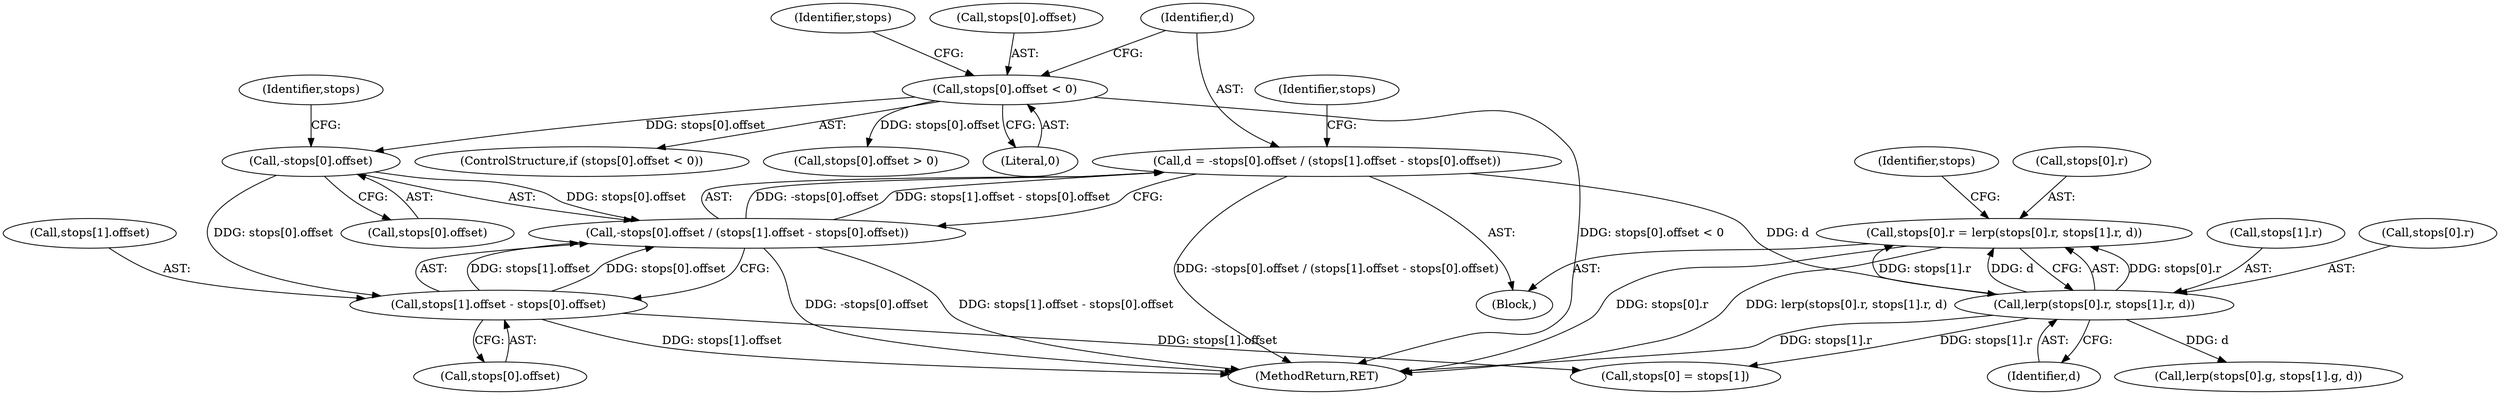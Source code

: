 digraph "0_ghostscript_60dabde18d7fe12b19da8b509bdfee9cc886aafc_2@array" {
"1000469" [label="(Call,stops[0].r = lerp(stops[0].r, stops[1].r, d))"];
"1000475" [label="(Call,lerp(stops[0].r, stops[1].r, d))"];
"1000442" [label="(Call,d = -stops[0].offset / (stops[1].offset - stops[0].offset))"];
"1000444" [label="(Call,-stops[0].offset / (stops[1].offset - stops[0].offset))"];
"1000445" [label="(Call,-stops[0].offset)"];
"1000433" [label="(Call,stops[0].offset < 0)"];
"1000451" [label="(Call,stops[1].offset - stops[0].offset)"];
"1000481" [label="(Call,stops[1].r)"];
"1000444" [label="(Call,-stops[0].offset / (stops[1].offset - stops[0].offset))"];
"1000439" [label="(Literal,0)"];
"1000750" [label="(MethodReturn,RET)"];
"1000486" [label="(Identifier,d)"];
"1000445" [label="(Call,-stops[0].offset)"];
"1000490" [label="(Identifier,stops)"];
"1000475" [label="(Call,lerp(stops[0].r, stops[1].r, d))"];
"1000446" [label="(Call,stops[0].offset)"];
"1000545" [label="(Identifier,stops)"];
"1000443" [label="(Identifier,d)"];
"1000432" [label="(ControlStructure,if (stops[0].offset < 0))"];
"1000457" [label="(Call,stops[0].offset)"];
"1000465" [label="(Identifier,stops)"];
"1000452" [label="(Call,stops[1].offset)"];
"1000433" [label="(Call,stops[0].offset < 0)"];
"1000470" [label="(Call,stops[0].r)"];
"1000476" [label="(Call,stops[0].r)"];
"1000451" [label="(Call,stops[1].offset - stops[0].offset)"];
"1000454" [label="(Identifier,stops)"];
"1000493" [label="(Call,lerp(stops[0].g, stops[1].g, d))"];
"1000434" [label="(Call,stops[0].offset)"];
"1000469" [label="(Call,stops[0].r = lerp(stops[0].r, stops[1].r, d))"];
"1000440" [label="(Block,)"];
"1000442" [label="(Call,d = -stops[0].offset / (stops[1].offset - stops[0].offset))"];
"1000703" [label="(Call,stops[0] = stops[1])"];
"1000686" [label="(Call,stops[0].offset > 0)"];
"1000469" -> "1000440"  [label="AST: "];
"1000469" -> "1000475"  [label="CFG: "];
"1000470" -> "1000469"  [label="AST: "];
"1000475" -> "1000469"  [label="AST: "];
"1000490" -> "1000469"  [label="CFG: "];
"1000469" -> "1000750"  [label="DDG: lerp(stops[0].r, stops[1].r, d)"];
"1000469" -> "1000750"  [label="DDG: stops[0].r"];
"1000475" -> "1000469"  [label="DDG: stops[0].r"];
"1000475" -> "1000469"  [label="DDG: stops[1].r"];
"1000475" -> "1000469"  [label="DDG: d"];
"1000475" -> "1000486"  [label="CFG: "];
"1000476" -> "1000475"  [label="AST: "];
"1000481" -> "1000475"  [label="AST: "];
"1000486" -> "1000475"  [label="AST: "];
"1000475" -> "1000750"  [label="DDG: stops[1].r"];
"1000442" -> "1000475"  [label="DDG: d"];
"1000475" -> "1000493"  [label="DDG: d"];
"1000475" -> "1000703"  [label="DDG: stops[1].r"];
"1000442" -> "1000440"  [label="AST: "];
"1000442" -> "1000444"  [label="CFG: "];
"1000443" -> "1000442"  [label="AST: "];
"1000444" -> "1000442"  [label="AST: "];
"1000465" -> "1000442"  [label="CFG: "];
"1000442" -> "1000750"  [label="DDG: -stops[0].offset / (stops[1].offset - stops[0].offset)"];
"1000444" -> "1000442"  [label="DDG: -stops[0].offset"];
"1000444" -> "1000442"  [label="DDG: stops[1].offset - stops[0].offset"];
"1000444" -> "1000451"  [label="CFG: "];
"1000445" -> "1000444"  [label="AST: "];
"1000451" -> "1000444"  [label="AST: "];
"1000444" -> "1000750"  [label="DDG: -stops[0].offset"];
"1000444" -> "1000750"  [label="DDG: stops[1].offset - stops[0].offset"];
"1000445" -> "1000444"  [label="DDG: stops[0].offset"];
"1000451" -> "1000444"  [label="DDG: stops[1].offset"];
"1000451" -> "1000444"  [label="DDG: stops[0].offset"];
"1000445" -> "1000446"  [label="CFG: "];
"1000446" -> "1000445"  [label="AST: "];
"1000454" -> "1000445"  [label="CFG: "];
"1000433" -> "1000445"  [label="DDG: stops[0].offset"];
"1000445" -> "1000451"  [label="DDG: stops[0].offset"];
"1000433" -> "1000432"  [label="AST: "];
"1000433" -> "1000439"  [label="CFG: "];
"1000434" -> "1000433"  [label="AST: "];
"1000439" -> "1000433"  [label="AST: "];
"1000443" -> "1000433"  [label="CFG: "];
"1000545" -> "1000433"  [label="CFG: "];
"1000433" -> "1000750"  [label="DDG: stops[0].offset < 0"];
"1000433" -> "1000686"  [label="DDG: stops[0].offset"];
"1000451" -> "1000457"  [label="CFG: "];
"1000452" -> "1000451"  [label="AST: "];
"1000457" -> "1000451"  [label="AST: "];
"1000451" -> "1000750"  [label="DDG: stops[1].offset"];
"1000451" -> "1000703"  [label="DDG: stops[1].offset"];
}
